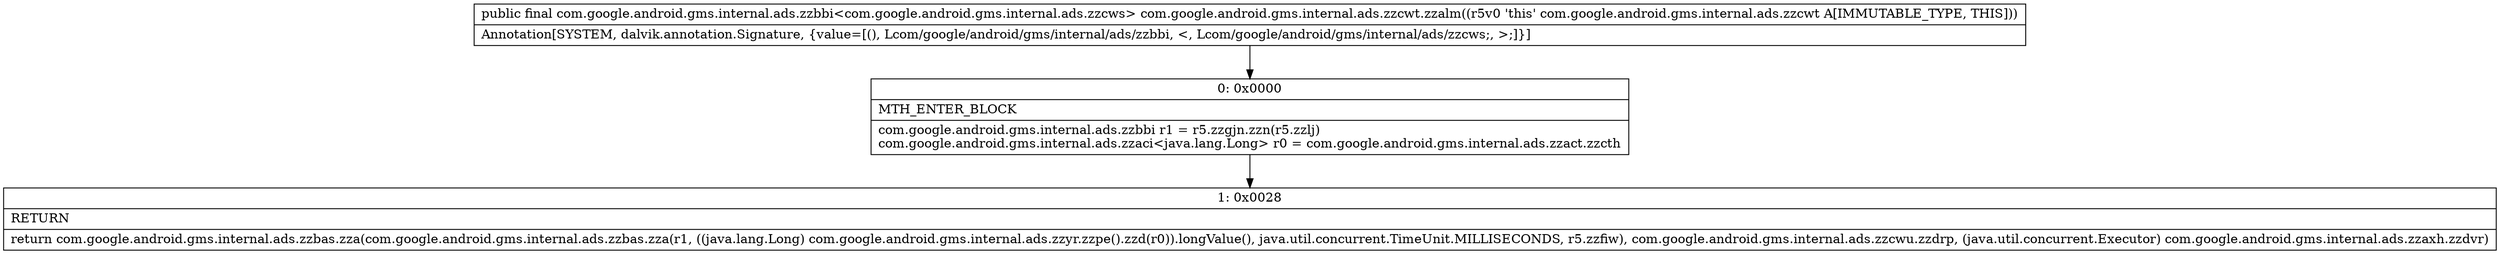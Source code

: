 digraph "CFG forcom.google.android.gms.internal.ads.zzcwt.zzalm()Lcom\/google\/android\/gms\/internal\/ads\/zzbbi;" {
Node_0 [shape=record,label="{0\:\ 0x0000|MTH_ENTER_BLOCK\l|com.google.android.gms.internal.ads.zzbbi r1 = r5.zzgjn.zzn(r5.zzlj)\lcom.google.android.gms.internal.ads.zzaci\<java.lang.Long\> r0 = com.google.android.gms.internal.ads.zzact.zzcth\l}"];
Node_1 [shape=record,label="{1\:\ 0x0028|RETURN\l|return com.google.android.gms.internal.ads.zzbas.zza(com.google.android.gms.internal.ads.zzbas.zza(r1, ((java.lang.Long) com.google.android.gms.internal.ads.zzyr.zzpe().zzd(r0)).longValue(), java.util.concurrent.TimeUnit.MILLISECONDS, r5.zzfiw), com.google.android.gms.internal.ads.zzcwu.zzdrp, (java.util.concurrent.Executor) com.google.android.gms.internal.ads.zzaxh.zzdvr)\l}"];
MethodNode[shape=record,label="{public final com.google.android.gms.internal.ads.zzbbi\<com.google.android.gms.internal.ads.zzcws\> com.google.android.gms.internal.ads.zzcwt.zzalm((r5v0 'this' com.google.android.gms.internal.ads.zzcwt A[IMMUTABLE_TYPE, THIS]))  | Annotation[SYSTEM, dalvik.annotation.Signature, \{value=[(), Lcom\/google\/android\/gms\/internal\/ads\/zzbbi, \<, Lcom\/google\/android\/gms\/internal\/ads\/zzcws;, \>;]\}]\l}"];
MethodNode -> Node_0;
Node_0 -> Node_1;
}


